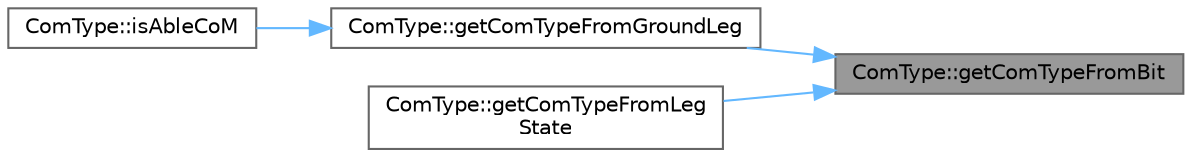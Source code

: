 digraph "ComType::getComTypeFromBit"
{
 // LATEX_PDF_SIZE
  bgcolor="transparent";
  edge [fontname=Helvetica,fontsize=10,labelfontname=Helvetica,labelfontsize=10];
  node [fontname=Helvetica,fontsize=10,shape=box,height=0.2,width=0.4];
  rankdir="RL";
  Node1 [id="Node000001",label="ComType::getComTypeFromBit",height=0.2,width=0.4,color="gray40", fillcolor="grey60", style="filled", fontcolor="black",tooltip=" "];
  Node1 -> Node2 [id="edge1_Node000001_Node000002",dir="back",color="steelblue1",style="solid",tooltip=" "];
  Node2 [id="Node000002",label="ComType::getComTypeFromGroundLeg",height=0.2,width=0.4,color="grey40", fillcolor="white", style="filled",URL="$namespace_com_type.html#af0334fa750846fcf63b148c84fe7a6ce",tooltip=" "];
  Node2 -> Node3 [id="edge2_Node000002_Node000003",dir="back",color="steelblue1",style="solid",tooltip=" "];
  Node3 [id="Node000003",label="ComType::isAbleCoM",height=0.2,width=0.4,color="grey40", fillcolor="white", style="filled",URL="$namespace_com_type.html#ad613024e0d874f1763630a4545212bdf",tooltip=" "];
  Node1 -> Node4 [id="edge3_Node000001_Node000004",dir="back",color="steelblue1",style="solid",tooltip=" "];
  Node4 [id="Node000004",label="ComType::getComTypeFromLeg\lState",height=0.2,width=0.4,color="grey40", fillcolor="white", style="filled",URL="$namespace_com_type.html#ae2c977a80d12619d5a03654a0f1a0e2d",tooltip=" "];
}
